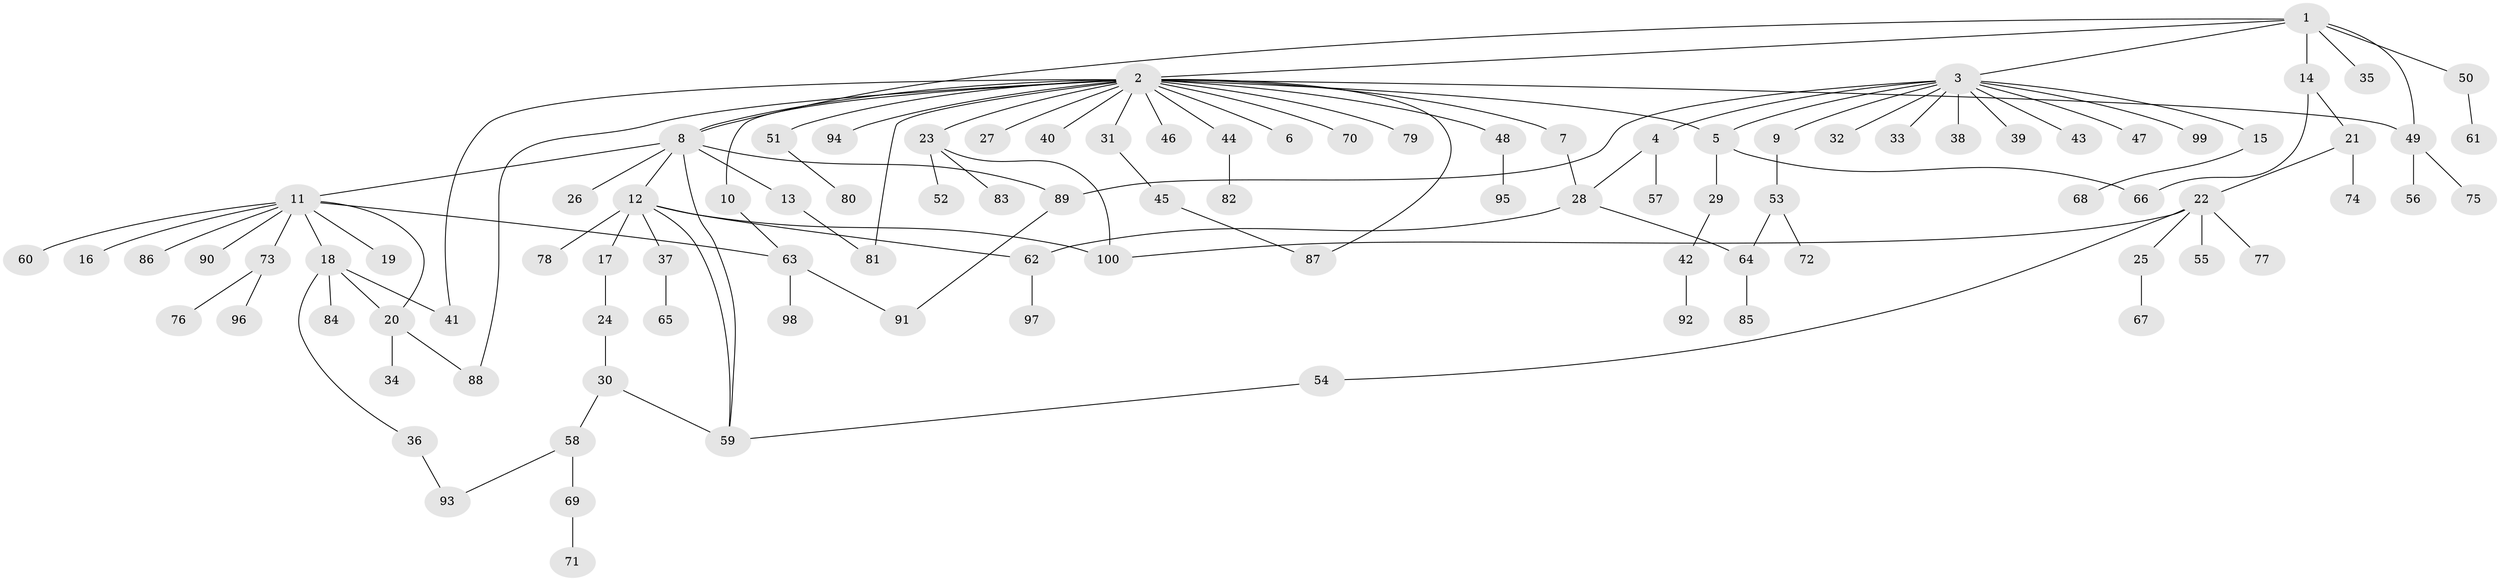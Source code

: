 // Generated by graph-tools (version 1.1) at 2025/35/03/09/25 02:35:39]
// undirected, 100 vertices, 120 edges
graph export_dot {
graph [start="1"]
  node [color=gray90,style=filled];
  1;
  2;
  3;
  4;
  5;
  6;
  7;
  8;
  9;
  10;
  11;
  12;
  13;
  14;
  15;
  16;
  17;
  18;
  19;
  20;
  21;
  22;
  23;
  24;
  25;
  26;
  27;
  28;
  29;
  30;
  31;
  32;
  33;
  34;
  35;
  36;
  37;
  38;
  39;
  40;
  41;
  42;
  43;
  44;
  45;
  46;
  47;
  48;
  49;
  50;
  51;
  52;
  53;
  54;
  55;
  56;
  57;
  58;
  59;
  60;
  61;
  62;
  63;
  64;
  65;
  66;
  67;
  68;
  69;
  70;
  71;
  72;
  73;
  74;
  75;
  76;
  77;
  78;
  79;
  80;
  81;
  82;
  83;
  84;
  85;
  86;
  87;
  88;
  89;
  90;
  91;
  92;
  93;
  94;
  95;
  96;
  97;
  98;
  99;
  100;
  1 -- 2;
  1 -- 3;
  1 -- 8;
  1 -- 14;
  1 -- 35;
  1 -- 49;
  1 -- 50;
  2 -- 5;
  2 -- 6;
  2 -- 7;
  2 -- 8;
  2 -- 10;
  2 -- 23;
  2 -- 27;
  2 -- 31;
  2 -- 40;
  2 -- 41;
  2 -- 44;
  2 -- 46;
  2 -- 48;
  2 -- 49;
  2 -- 51;
  2 -- 70;
  2 -- 79;
  2 -- 81;
  2 -- 87;
  2 -- 88;
  2 -- 94;
  3 -- 4;
  3 -- 5;
  3 -- 9;
  3 -- 15;
  3 -- 32;
  3 -- 33;
  3 -- 38;
  3 -- 39;
  3 -- 43;
  3 -- 47;
  3 -- 89;
  3 -- 99;
  4 -- 28;
  4 -- 57;
  5 -- 29;
  5 -- 66;
  7 -- 28;
  8 -- 11;
  8 -- 12;
  8 -- 13;
  8 -- 26;
  8 -- 59;
  8 -- 89;
  9 -- 53;
  10 -- 63;
  11 -- 16;
  11 -- 18;
  11 -- 19;
  11 -- 20;
  11 -- 60;
  11 -- 63;
  11 -- 73;
  11 -- 86;
  11 -- 90;
  12 -- 17;
  12 -- 37;
  12 -- 59;
  12 -- 62;
  12 -- 78;
  12 -- 100;
  13 -- 81;
  14 -- 21;
  14 -- 66;
  15 -- 68;
  17 -- 24;
  18 -- 20;
  18 -- 36;
  18 -- 41;
  18 -- 84;
  20 -- 34;
  20 -- 88;
  21 -- 22;
  21 -- 74;
  22 -- 25;
  22 -- 54;
  22 -- 55;
  22 -- 77;
  22 -- 100;
  23 -- 52;
  23 -- 83;
  23 -- 100;
  24 -- 30;
  25 -- 67;
  28 -- 62;
  28 -- 64;
  29 -- 42;
  30 -- 58;
  30 -- 59;
  31 -- 45;
  36 -- 93;
  37 -- 65;
  42 -- 92;
  44 -- 82;
  45 -- 87;
  48 -- 95;
  49 -- 56;
  49 -- 75;
  50 -- 61;
  51 -- 80;
  53 -- 64;
  53 -- 72;
  54 -- 59;
  58 -- 69;
  58 -- 93;
  62 -- 97;
  63 -- 91;
  63 -- 98;
  64 -- 85;
  69 -- 71;
  73 -- 76;
  73 -- 96;
  89 -- 91;
}
